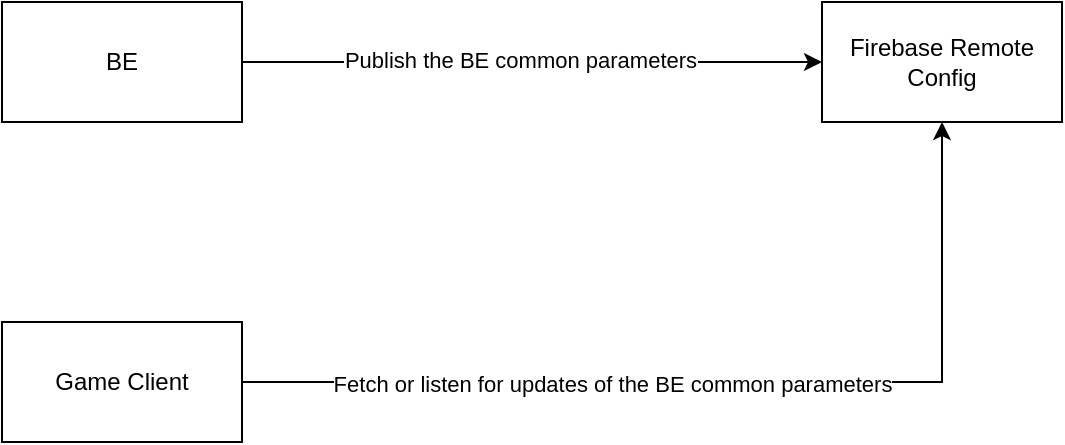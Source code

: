 <mxfile version="24.0.4" type="github">
  <diagram name="第 1 页" id="wQEscU7dNK0wzXcSkH58">
    <mxGraphModel dx="1434" dy="734" grid="1" gridSize="10" guides="1" tooltips="1" connect="1" arrows="1" fold="1" page="1" pageScale="1" pageWidth="827" pageHeight="1169" math="0" shadow="0">
      <root>
        <mxCell id="0" />
        <mxCell id="1" parent="0" />
        <mxCell id="SgkQILPMJPOA34FpKqAl-4" style="edgeStyle=orthogonalEdgeStyle;rounded=0;orthogonalLoop=1;jettySize=auto;html=1;exitX=1;exitY=0.5;exitDx=0;exitDy=0;entryX=0;entryY=0.5;entryDx=0;entryDy=0;" edge="1" parent="1" source="SgkQILPMJPOA34FpKqAl-1" target="SgkQILPMJPOA34FpKqAl-2">
          <mxGeometry relative="1" as="geometry" />
        </mxCell>
        <mxCell id="SgkQILPMJPOA34FpKqAl-5" value="Publish the&amp;nbsp;&lt;span data-darkreader-inline-color=&quot;&quot; data-darkreader-inline-bgcolor=&quot;&quot; style=&quot;background-color: rgb(255, 255, 255); color: rgb(0, 0, 0); --darkreader-inline-bgcolor: #2d2b27; --darkreader-inline-color: #fffff2;&quot;&gt;BE common parameters&lt;/span&gt;" style="edgeLabel;html=1;align=center;verticalAlign=middle;resizable=0;points=[];" vertex="1" connectable="0" parent="SgkQILPMJPOA34FpKqAl-4">
          <mxGeometry x="-0.043" y="1" relative="1" as="geometry">
            <mxPoint as="offset" />
          </mxGeometry>
        </mxCell>
        <mxCell id="SgkQILPMJPOA34FpKqAl-1" value="BE" style="rounded=0;whiteSpace=wrap;html=1;" vertex="1" parent="1">
          <mxGeometry x="170" y="120" width="120" height="60" as="geometry" />
        </mxCell>
        <mxCell id="SgkQILPMJPOA34FpKqAl-2" value="Firebase Remote Config" style="rounded=0;whiteSpace=wrap;html=1;" vertex="1" parent="1">
          <mxGeometry x="580" y="120" width="120" height="60" as="geometry" />
        </mxCell>
        <mxCell id="SgkQILPMJPOA34FpKqAl-6" style="edgeStyle=orthogonalEdgeStyle;rounded=0;orthogonalLoop=1;jettySize=auto;html=1;exitX=1;exitY=0.5;exitDx=0;exitDy=0;entryX=0.5;entryY=1;entryDx=0;entryDy=0;" edge="1" parent="1" source="SgkQILPMJPOA34FpKqAl-3" target="SgkQILPMJPOA34FpKqAl-2">
          <mxGeometry relative="1" as="geometry" />
        </mxCell>
        <mxCell id="SgkQILPMJPOA34FpKqAl-7" value="Fetch or listen for updates of the BE common parameters" style="edgeLabel;html=1;align=center;verticalAlign=middle;resizable=0;points=[];" vertex="1" connectable="0" parent="SgkQILPMJPOA34FpKqAl-6">
          <mxGeometry x="-0.23" y="-1" relative="1" as="geometry">
            <mxPoint as="offset" />
          </mxGeometry>
        </mxCell>
        <mxCell id="SgkQILPMJPOA34FpKqAl-3" value="Game Client" style="rounded=0;whiteSpace=wrap;html=1;" vertex="1" parent="1">
          <mxGeometry x="170" y="280" width="120" height="60" as="geometry" />
        </mxCell>
      </root>
    </mxGraphModel>
  </diagram>
</mxfile>
